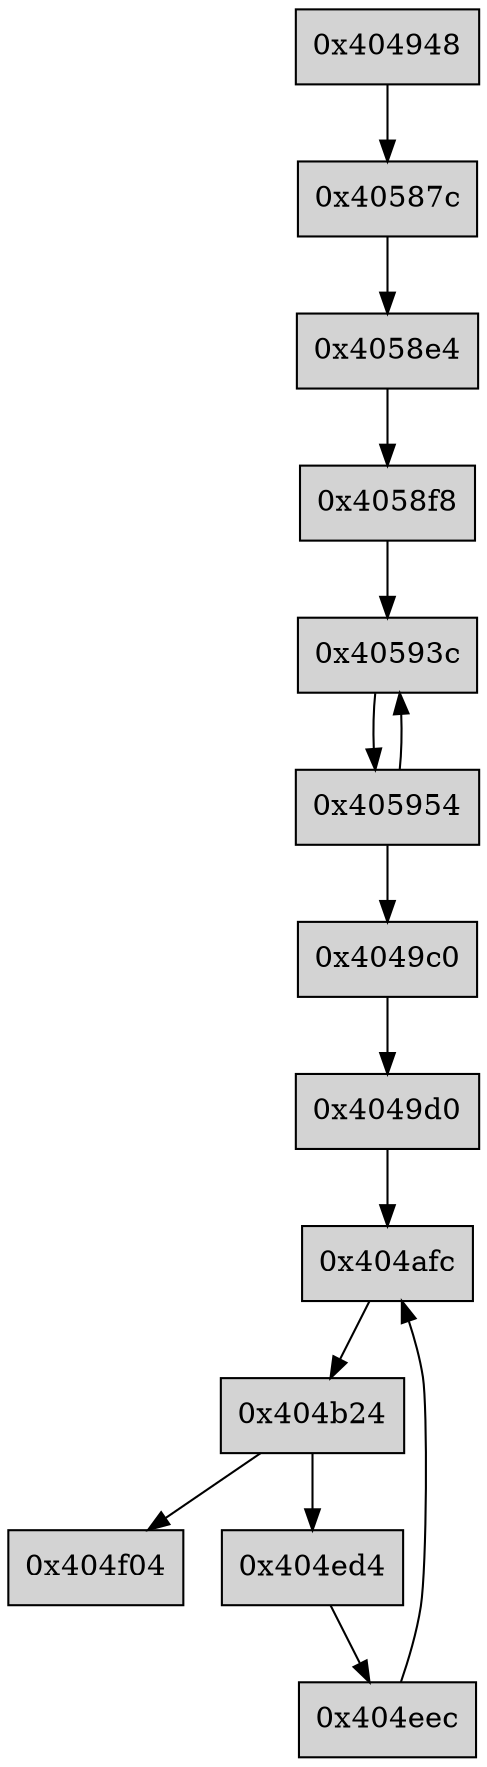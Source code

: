 digraph "" {
	node [label="\N",
		shape=record,
		style=filled
	];
	4213064	[label="0x404948"];
	4216956	[label="0x40587c"];
	4213064 -> 4216956;
	4213184	[label="0x4049c0"];
	4213200	[label="0x4049d0"];
	4213184 -> 4213200;
	4213500	[label="0x404afc"];
	4213200 -> 4213500;
	4213540	[label="0x404b24"];
	4213500 -> 4213540;
	4214532	[label="0x404f04"];
	4213540 -> 4214532;
	4214484	[label="0x404ed4"];
	4213540 -> 4214484;
	4214508	[label="0x404eec"];
	4214484 -> 4214508;
	4214508 -> 4213500;
	4217060	[label="0x4058e4"];
	4216956 -> 4217060;
	4217080	[label="0x4058f8"];
	4217060 -> 4217080;
	4217148	[label="0x40593c"];
	4217080 -> 4217148;
	4217172	[label="0x405954"];
	4217148 -> 4217172;
	4217172 -> 4213184;
	4217172 -> 4217148;
}
